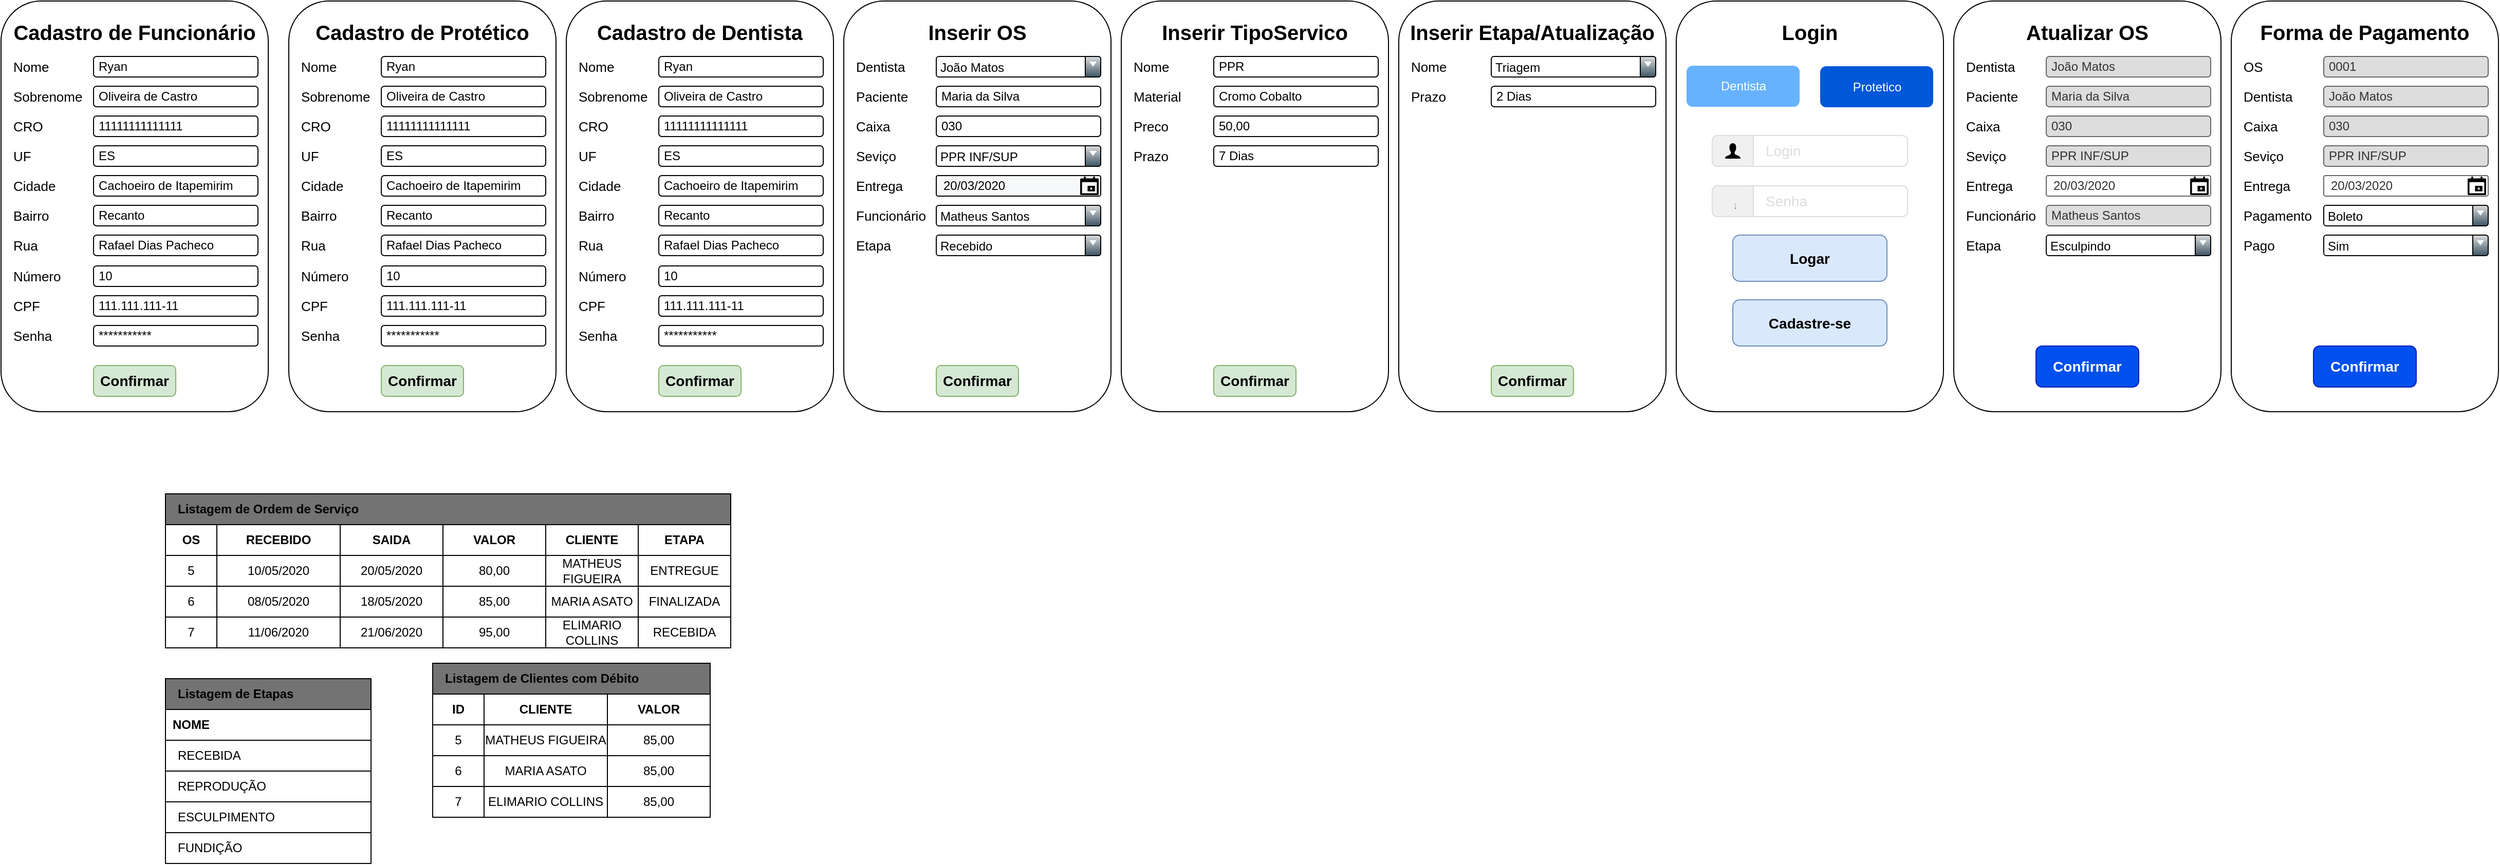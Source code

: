 <mxfile version="13.6.4" type="device"><diagram id="ExVxXOGer2nCWHUr8Tuj" name="Page-1"><mxGraphModel dx="760" dy="390" grid="1" gridSize="10" guides="1" tooltips="1" connect="1" arrows="1" fold="1" page="1" pageScale="1" pageWidth="827" pageHeight="1169" math="0" shadow="0"><root><mxCell id="0"/><mxCell id="1" parent="0"/><mxCell id="HsYGDG4jwNZzYtt8-gw1-119" value="" style="rounded=0;whiteSpace=wrap;html=1;fillColor=none;" vertex="1" parent="1"><mxGeometry x="460" y="845" width="270" height="30" as="geometry"/></mxCell><mxCell id="HsYGDG4jwNZzYtt8-gw1-118" value="" style="rounded=0;whiteSpace=wrap;html=1;fillColor=none;" vertex="1" parent="1"><mxGeometry x="460" y="815" width="270" height="30" as="geometry"/></mxCell><mxCell id="HsYGDG4jwNZzYtt8-gw1-117" value="" style="rounded=0;whiteSpace=wrap;html=1;fillColor=none;" vertex="1" parent="1"><mxGeometry x="460" y="785" width="270" height="30" as="geometry"/></mxCell><mxCell id="HsYGDG4jwNZzYtt8-gw1-114" value="" style="rounded=0;whiteSpace=wrap;html=1;fillColor=none;" vertex="1" parent="1"><mxGeometry x="460" y="755" width="270" height="30" as="geometry"/></mxCell><mxCell id="HsYGDG4jwNZzYtt8-gw1-3" value="" style="rounded=0;whiteSpace=wrap;html=1;fillColor=#737373;" vertex="1" parent="1"><mxGeometry x="200" y="560" width="550" height="30" as="geometry"/></mxCell><mxCell id="HsYGDG4jwNZzYtt8-gw1-20" value="&lt;b&gt;VALOR&lt;/b&gt;" style="text;html=1;strokeColor=none;fillColor=none;align=center;verticalAlign=middle;whiteSpace=wrap;rounded=0;" vertex="1" parent="1"><mxGeometry x="470" y="590" width="100" height="30" as="geometry"/></mxCell><mxCell id="HsYGDG4jwNZzYtt8-gw1-1" value="" style="rounded=0;whiteSpace=wrap;html=1;fillColor=none;" vertex="1" parent="1"><mxGeometry x="200" y="560" width="550" height="150" as="geometry"/></mxCell><mxCell id="HsYGDG4jwNZzYtt8-gw1-23" value="" style="rounded=0;whiteSpace=wrap;html=1;fillColor=none;" vertex="1" parent="1"><mxGeometry x="470" y="590" width="100" height="120" as="geometry"/></mxCell><mxCell id="HsYGDG4jwNZzYtt8-gw1-93" value="" style="rounded=0;whiteSpace=wrap;html=1;fillColor=none;" vertex="1" parent="1"><mxGeometry x="660" y="590" width="90" height="120" as="geometry"/></mxCell><mxCell id="HsYGDG4jwNZzYtt8-gw1-92" value="" style="rounded=0;whiteSpace=wrap;html=1;fillColor=none;" vertex="1" parent="1"><mxGeometry x="570" y="590" width="90" height="120" as="geometry"/></mxCell><mxCell id="HsYGDG4jwNZzYtt8-gw1-4" value="&lt;b&gt;Listagem de Ordem de Serviço&lt;/b&gt;" style="text;html=1;strokeColor=none;fillColor=none;align=left;verticalAlign=middle;whiteSpace=wrap;rounded=0;" vertex="1" parent="1"><mxGeometry x="210" y="560" width="550" height="30" as="geometry"/></mxCell><mxCell id="TDM0EB3PdoWm4atsz6HP-2" value="" style="rounded=1;whiteSpace=wrap;html=1;" parent="1" vertex="1"><mxGeometry x="320" y="80" width="260" height="400" as="geometry"/></mxCell><mxCell id="TDM0EB3PdoWm4atsz6HP-4" value="Ryan" style="text;html=1;strokeColor=#000000;fillColor=none;align=left;verticalAlign=middle;rounded=1;perimeterSpacing=0;horizontal=1;labelBackgroundColor=none;labelBorderColor=none;whiteSpace=wrap;spacingLeft=0;spacingRight=-5;spacing=5;flipV=0;" parent="1" vertex="1"><mxGeometry x="410" y="134" width="160" height="20" as="geometry"/></mxCell><mxCell id="TDM0EB3PdoWm4atsz6HP-8" value="Nome" style="text;html=1;strokeColor=none;fillColor=none;align=left;verticalAlign=middle;whiteSpace=wrap;rounded=0;flipH=0;flipV=0;fontSize=13;" parent="1" vertex="1"><mxGeometry x="330" y="134" width="75" height="20" as="geometry"/></mxCell><mxCell id="TDM0EB3PdoWm4atsz6HP-9" value="Sobrenome" style="text;html=1;strokeColor=none;fillColor=none;align=left;verticalAlign=middle;whiteSpace=wrap;rounded=0;flipH=0;flipV=0;fontSize=13;" parent="1" vertex="1"><mxGeometry x="330" y="163" width="75" height="20" as="geometry"/></mxCell><mxCell id="TDM0EB3PdoWm4atsz6HP-11" value="UF" style="text;html=1;strokeColor=none;fillColor=none;align=left;verticalAlign=middle;whiteSpace=wrap;rounded=0;flipH=0;flipV=0;fontSize=13;" parent="1" vertex="1"><mxGeometry x="330" y="221" width="75" height="20" as="geometry"/></mxCell><mxCell id="TDM0EB3PdoWm4atsz6HP-12" value="Cidade" style="text;html=1;strokeColor=none;fillColor=none;align=left;verticalAlign=middle;whiteSpace=wrap;rounded=0;flipH=0;flipV=0;fontSize=13;" parent="1" vertex="1"><mxGeometry x="330" y="250" width="75" height="20" as="geometry"/></mxCell><mxCell id="TDM0EB3PdoWm4atsz6HP-14" value="Oliveira de Castro" style="text;html=1;strokeColor=#000000;fillColor=none;align=left;verticalAlign=middle;rounded=1;glass=0;comic=0;horizontal=1;labelBackgroundColor=none;labelBorderColor=none;whiteSpace=wrap;spacingLeft=0;spacingRight=-5;spacing=5;flipV=0;" parent="1" vertex="1"><mxGeometry x="410" y="163" width="160" height="20" as="geometry"/></mxCell><mxCell id="TDM0EB3PdoWm4atsz6HP-16" value="ES" style="text;html=1;strokeColor=#000000;fillColor=none;align=left;verticalAlign=middle;rounded=1;glass=0;comic=0;horizontal=1;labelBackgroundColor=none;labelBorderColor=none;whiteSpace=wrap;spacingLeft=0;spacingRight=-5;spacing=5;flipV=0;" parent="1" vertex="1"><mxGeometry x="410" y="221" width="160" height="20" as="geometry"/></mxCell><mxCell id="TDM0EB3PdoWm4atsz6HP-17" value="Cachoeiro de Itapemirim" style="text;html=1;strokeColor=#000000;fillColor=none;align=left;verticalAlign=middle;rounded=1;glass=0;comic=0;horizontal=1;labelBackgroundColor=none;labelBorderColor=none;whiteSpace=wrap;spacingLeft=0;spacingRight=-5;spacing=5;flipV=0;" parent="1" vertex="1"><mxGeometry x="410" y="250" width="160" height="20" as="geometry"/></mxCell><mxCell id="TDM0EB3PdoWm4atsz6HP-18" value="Bairro" style="text;html=1;strokeColor=none;fillColor=none;align=left;verticalAlign=middle;whiteSpace=wrap;rounded=0;flipH=0;flipV=0;fontSize=13;" parent="1" vertex="1"><mxGeometry x="330" y="279" width="75" height="20" as="geometry"/></mxCell><mxCell id="TDM0EB3PdoWm4atsz6HP-19" value="Rua" style="text;html=1;strokeColor=none;fillColor=none;align=left;verticalAlign=middle;whiteSpace=wrap;rounded=0;flipH=0;flipV=0;fontSize=13;" parent="1" vertex="1"><mxGeometry x="330" y="308" width="75" height="20" as="geometry"/></mxCell><mxCell id="TDM0EB3PdoWm4atsz6HP-20" value="Número" style="text;html=1;strokeColor=none;fillColor=none;align=left;verticalAlign=middle;whiteSpace=wrap;rounded=0;flipH=0;flipV=0;fontSize=13;" parent="1" vertex="1"><mxGeometry x="330" y="338" width="75" height="20" as="geometry"/></mxCell><mxCell id="TDM0EB3PdoWm4atsz6HP-21" value="Senha" style="text;html=1;strokeColor=none;fillColor=none;align=left;verticalAlign=middle;whiteSpace=wrap;rounded=0;flipH=0;flipV=0;fontSize=13;" parent="1" vertex="1"><mxGeometry x="330" y="396" width="75" height="20" as="geometry"/></mxCell><mxCell id="TDM0EB3PdoWm4atsz6HP-22" value="CPF" style="text;html=1;strokeColor=none;fillColor=none;align=left;verticalAlign=middle;whiteSpace=wrap;rounded=0;flipH=0;flipV=0;fontSize=13;" parent="1" vertex="1"><mxGeometry x="330" y="367" width="75" height="20" as="geometry"/></mxCell><mxCell id="TDM0EB3PdoWm4atsz6HP-23" value="111.111.111-11" style="text;html=1;strokeColor=#000000;fillColor=none;align=left;verticalAlign=middle;rounded=1;glass=0;comic=0;horizontal=1;labelBackgroundColor=none;labelBorderColor=none;whiteSpace=wrap;spacingLeft=0;spacingRight=-5;spacing=5;flipV=0;" parent="1" vertex="1"><mxGeometry x="410" y="367" width="160" height="20" as="geometry"/></mxCell><mxCell id="TDM0EB3PdoWm4atsz6HP-24" value="Recanto" style="text;html=1;strokeColor=#000000;fillColor=none;align=left;verticalAlign=middle;rounded=1;glass=0;comic=0;horizontal=1;labelBackgroundColor=none;labelBorderColor=none;whiteSpace=wrap;spacingLeft=0;spacingRight=-5;spacing=5;flipV=0;" parent="1" vertex="1"><mxGeometry x="410" y="279" width="160" height="20" as="geometry"/></mxCell><mxCell id="TDM0EB3PdoWm4atsz6HP-25" value="Rafael Dias Pacheco" style="text;html=1;strokeColor=#000000;fillColor=none;align=left;verticalAlign=middle;rounded=1;glass=0;comic=0;horizontal=1;labelBackgroundColor=none;labelBorderColor=none;whiteSpace=wrap;spacingLeft=0;spacingRight=-5;spacing=5;flipV=0;" parent="1" vertex="1"><mxGeometry x="410" y="308" width="160" height="20" as="geometry"/></mxCell><mxCell id="TDM0EB3PdoWm4atsz6HP-26" value="10" style="text;html=1;strokeColor=#000000;fillColor=none;align=left;verticalAlign=middle;rounded=1;glass=0;comic=0;horizontal=1;labelBackgroundColor=none;labelBorderColor=none;whiteSpace=wrap;spacingLeft=0;spacingRight=-5;spacing=5;flipV=0;" parent="1" vertex="1"><mxGeometry x="410" y="338" width="160" height="20" as="geometry"/></mxCell><mxCell id="TDM0EB3PdoWm4atsz6HP-27" value="***********" style="text;html=1;strokeColor=#000000;fillColor=none;align=left;verticalAlign=middle;rounded=1;glass=0;comic=0;horizontal=1;labelBackgroundColor=none;labelBorderColor=none;whiteSpace=wrap;spacingLeft=0;spacingRight=-5;spacing=5;flipV=0;" parent="1" vertex="1"><mxGeometry x="410" y="396" width="160" height="20" as="geometry"/></mxCell><mxCell id="TDM0EB3PdoWm4atsz6HP-29" value="&lt;b&gt;&lt;font style=&quot;font-size: 20px&quot;&gt;Cadastro de Protético&lt;/font&gt;&lt;/b&gt;" style="text;html=1;strokeColor=none;fillColor=none;align=center;verticalAlign=middle;whiteSpace=wrap;rounded=0;glass=0;comic=0;labelBackgroundColor=none;fontSize=13;" parent="1" vertex="1"><mxGeometry x="330" y="100" width="240" height="20" as="geometry"/></mxCell><mxCell id="TDM0EB3PdoWm4atsz6HP-30" value="Confirmar" style="rounded=1;whiteSpace=wrap;html=1;glass=0;comic=0;labelBackgroundColor=none;strokeColor=#82b366;fontSize=14;align=center;fontStyle=1;fillColor=#d5e8d4;" parent="1" vertex="1"><mxGeometry x="410" y="435" width="80" height="30" as="geometry"/></mxCell><mxCell id="TDM0EB3PdoWm4atsz6HP-57" value="CRO" style="text;html=1;strokeColor=none;fillColor=none;align=left;verticalAlign=middle;whiteSpace=wrap;rounded=0;flipH=0;flipV=0;fontSize=13;" parent="1" vertex="1"><mxGeometry x="330" y="192" width="75" height="20" as="geometry"/></mxCell><mxCell id="TDM0EB3PdoWm4atsz6HP-58" value="11111111111111" style="text;html=1;strokeColor=#000000;fillColor=none;align=left;verticalAlign=middle;rounded=1;glass=0;comic=0;horizontal=1;labelBackgroundColor=none;labelBorderColor=none;whiteSpace=wrap;spacingLeft=0;spacingRight=-5;spacing=5;flipV=0;" parent="1" vertex="1"><mxGeometry x="410" y="192" width="160" height="20" as="geometry"/></mxCell><mxCell id="TDM0EB3PdoWm4atsz6HP-59" value="" style="rounded=1;whiteSpace=wrap;html=1;" parent="1" vertex="1"><mxGeometry x="590" y="80" width="260" height="400" as="geometry"/></mxCell><mxCell id="TDM0EB3PdoWm4atsz6HP-60" value="Ryan" style="text;html=1;strokeColor=#000000;fillColor=none;align=left;verticalAlign=middle;rounded=1;perimeterSpacing=0;horizontal=1;labelBackgroundColor=none;labelBorderColor=none;whiteSpace=wrap;spacingLeft=0;spacingRight=-5;spacing=5;flipV=0;" parent="1" vertex="1"><mxGeometry x="680" y="134" width="160" height="20" as="geometry"/></mxCell><mxCell id="TDM0EB3PdoWm4atsz6HP-61" value="Nome" style="text;html=1;strokeColor=none;fillColor=none;align=left;verticalAlign=middle;whiteSpace=wrap;rounded=0;flipH=0;flipV=0;fontSize=13;" parent="1" vertex="1"><mxGeometry x="600" y="134" width="75" height="20" as="geometry"/></mxCell><mxCell id="TDM0EB3PdoWm4atsz6HP-62" value="Sobrenome" style="text;html=1;strokeColor=none;fillColor=none;align=left;verticalAlign=middle;whiteSpace=wrap;rounded=0;flipH=0;flipV=0;fontSize=13;" parent="1" vertex="1"><mxGeometry x="600" y="163" width="75" height="20" as="geometry"/></mxCell><mxCell id="TDM0EB3PdoWm4atsz6HP-63" value="UF" style="text;html=1;strokeColor=none;fillColor=none;align=left;verticalAlign=middle;whiteSpace=wrap;rounded=0;flipH=0;flipV=0;fontSize=13;" parent="1" vertex="1"><mxGeometry x="600" y="221" width="75" height="20" as="geometry"/></mxCell><mxCell id="TDM0EB3PdoWm4atsz6HP-64" value="Cidade" style="text;html=1;strokeColor=none;fillColor=none;align=left;verticalAlign=middle;whiteSpace=wrap;rounded=0;flipH=0;flipV=0;fontSize=13;" parent="1" vertex="1"><mxGeometry x="600" y="250" width="75" height="20" as="geometry"/></mxCell><mxCell id="TDM0EB3PdoWm4atsz6HP-65" value="Oliveira de Castro" style="text;html=1;strokeColor=#000000;fillColor=none;align=left;verticalAlign=middle;rounded=1;glass=0;comic=0;horizontal=1;labelBackgroundColor=none;labelBorderColor=none;whiteSpace=wrap;spacingLeft=0;spacingRight=-5;spacing=5;flipV=0;" parent="1" vertex="1"><mxGeometry x="680" y="163" width="160" height="20" as="geometry"/></mxCell><mxCell id="TDM0EB3PdoWm4atsz6HP-66" value="ES" style="text;html=1;strokeColor=#000000;fillColor=none;align=left;verticalAlign=middle;rounded=1;glass=0;comic=0;horizontal=1;labelBackgroundColor=none;labelBorderColor=none;whiteSpace=wrap;spacingLeft=0;spacingRight=-5;spacing=5;flipV=0;" parent="1" vertex="1"><mxGeometry x="680" y="221" width="160" height="20" as="geometry"/></mxCell><mxCell id="TDM0EB3PdoWm4atsz6HP-67" value="Cachoeiro de Itapemirim" style="text;html=1;strokeColor=#000000;fillColor=none;align=left;verticalAlign=middle;rounded=1;glass=0;comic=0;horizontal=1;labelBackgroundColor=none;labelBorderColor=none;whiteSpace=wrap;spacingLeft=0;spacingRight=-5;spacing=5;flipV=0;" parent="1" vertex="1"><mxGeometry x="680" y="250" width="160" height="20" as="geometry"/></mxCell><mxCell id="TDM0EB3PdoWm4atsz6HP-68" value="Bairro" style="text;html=1;strokeColor=none;fillColor=none;align=left;verticalAlign=middle;whiteSpace=wrap;rounded=0;flipH=0;flipV=0;fontSize=13;" parent="1" vertex="1"><mxGeometry x="600" y="279" width="75" height="20" as="geometry"/></mxCell><mxCell id="TDM0EB3PdoWm4atsz6HP-69" value="Rua" style="text;html=1;strokeColor=none;fillColor=none;align=left;verticalAlign=middle;whiteSpace=wrap;rounded=0;flipH=0;flipV=0;fontSize=13;" parent="1" vertex="1"><mxGeometry x="600" y="308" width="75" height="20" as="geometry"/></mxCell><mxCell id="TDM0EB3PdoWm4atsz6HP-70" value="Número" style="text;html=1;strokeColor=none;fillColor=none;align=left;verticalAlign=middle;whiteSpace=wrap;rounded=0;flipH=0;flipV=0;fontSize=13;" parent="1" vertex="1"><mxGeometry x="600" y="338" width="75" height="20" as="geometry"/></mxCell><mxCell id="TDM0EB3PdoWm4atsz6HP-71" value="Senha" style="text;html=1;strokeColor=none;fillColor=none;align=left;verticalAlign=middle;whiteSpace=wrap;rounded=0;flipH=0;flipV=0;fontSize=13;" parent="1" vertex="1"><mxGeometry x="600" y="396" width="75" height="20" as="geometry"/></mxCell><mxCell id="TDM0EB3PdoWm4atsz6HP-72" value="CPF" style="text;html=1;strokeColor=none;fillColor=none;align=left;verticalAlign=middle;whiteSpace=wrap;rounded=0;flipH=0;flipV=0;fontSize=13;" parent="1" vertex="1"><mxGeometry x="600" y="367" width="75" height="20" as="geometry"/></mxCell><mxCell id="TDM0EB3PdoWm4atsz6HP-73" value="111.111.111-11" style="text;html=1;strokeColor=#000000;fillColor=none;align=left;verticalAlign=middle;rounded=1;glass=0;comic=0;horizontal=1;labelBackgroundColor=none;labelBorderColor=none;whiteSpace=wrap;spacingLeft=0;spacingRight=-5;spacing=5;flipV=0;" parent="1" vertex="1"><mxGeometry x="680" y="367" width="160" height="20" as="geometry"/></mxCell><mxCell id="TDM0EB3PdoWm4atsz6HP-74" value="Recanto" style="text;html=1;strokeColor=#000000;fillColor=none;align=left;verticalAlign=middle;rounded=1;glass=0;comic=0;horizontal=1;labelBackgroundColor=none;labelBorderColor=none;whiteSpace=wrap;spacingLeft=0;spacingRight=-5;spacing=5;flipV=0;" parent="1" vertex="1"><mxGeometry x="680" y="279" width="160" height="20" as="geometry"/></mxCell><mxCell id="TDM0EB3PdoWm4atsz6HP-75" value="Rafael Dias Pacheco" style="text;html=1;strokeColor=#000000;fillColor=none;align=left;verticalAlign=middle;rounded=1;glass=0;comic=0;horizontal=1;labelBackgroundColor=none;labelBorderColor=none;whiteSpace=wrap;spacingLeft=0;spacingRight=-5;spacing=5;flipV=0;" parent="1" vertex="1"><mxGeometry x="680" y="308" width="160" height="20" as="geometry"/></mxCell><mxCell id="TDM0EB3PdoWm4atsz6HP-76" value="10" style="text;html=1;strokeColor=#000000;fillColor=none;align=left;verticalAlign=middle;rounded=1;glass=0;comic=0;horizontal=1;labelBackgroundColor=none;labelBorderColor=none;whiteSpace=wrap;spacingLeft=0;spacingRight=-5;spacing=5;flipV=0;" parent="1" vertex="1"><mxGeometry x="680" y="338" width="160" height="20" as="geometry"/></mxCell><mxCell id="TDM0EB3PdoWm4atsz6HP-77" value="***********" style="text;html=1;strokeColor=#000000;fillColor=none;align=left;verticalAlign=middle;rounded=1;glass=0;comic=0;horizontal=1;labelBackgroundColor=none;labelBorderColor=none;whiteSpace=wrap;spacingLeft=0;spacingRight=-5;spacing=5;flipV=0;" parent="1" vertex="1"><mxGeometry x="680" y="396" width="160" height="20" as="geometry"/></mxCell><mxCell id="TDM0EB3PdoWm4atsz6HP-78" value="&lt;b&gt;&lt;font style=&quot;font-size: 20px&quot;&gt;Cadastro de Dentista&lt;/font&gt;&lt;/b&gt;" style="text;html=1;strokeColor=none;fillColor=none;align=center;verticalAlign=middle;whiteSpace=wrap;rounded=0;glass=0;comic=0;labelBackgroundColor=none;fontSize=13;" parent="1" vertex="1"><mxGeometry x="600" y="100" width="240" height="20" as="geometry"/></mxCell><mxCell id="TDM0EB3PdoWm4atsz6HP-79" value="Confirmar" style="rounded=1;whiteSpace=wrap;html=1;glass=0;comic=0;labelBackgroundColor=none;strokeColor=#82b366;fontSize=14;align=center;fontStyle=1;fillColor=#d5e8d4;" parent="1" vertex="1"><mxGeometry x="680" y="435" width="80" height="30" as="geometry"/></mxCell><mxCell id="TDM0EB3PdoWm4atsz6HP-80" value="CRO" style="text;html=1;strokeColor=none;fillColor=none;align=left;verticalAlign=middle;whiteSpace=wrap;rounded=0;flipH=0;flipV=0;fontSize=13;" parent="1" vertex="1"><mxGeometry x="600" y="192" width="75" height="20" as="geometry"/></mxCell><mxCell id="TDM0EB3PdoWm4atsz6HP-81" value="11111111111111" style="text;html=1;strokeColor=#000000;fillColor=none;align=left;verticalAlign=middle;rounded=1;glass=0;comic=0;horizontal=1;labelBackgroundColor=none;labelBorderColor=none;whiteSpace=wrap;spacingLeft=0;spacingRight=-5;spacing=5;flipV=0;" parent="1" vertex="1"><mxGeometry x="680" y="192" width="160" height="20" as="geometry"/></mxCell><mxCell id="uhH3fieWXUoMNx6eqMFa-1" value="" style="rounded=1;whiteSpace=wrap;html=1;" parent="1" vertex="1"><mxGeometry x="40" y="80" width="260" height="400" as="geometry"/></mxCell><mxCell id="uhH3fieWXUoMNx6eqMFa-2" value="Ryan" style="text;html=1;strokeColor=#000000;fillColor=none;align=left;verticalAlign=middle;rounded=1;perimeterSpacing=0;horizontal=1;labelBackgroundColor=none;labelBorderColor=none;whiteSpace=wrap;spacingLeft=0;spacingRight=-5;spacing=5;flipV=0;" parent="1" vertex="1"><mxGeometry x="130" y="134" width="160" height="20" as="geometry"/></mxCell><mxCell id="uhH3fieWXUoMNx6eqMFa-3" value="Nome" style="text;html=1;strokeColor=none;fillColor=none;align=left;verticalAlign=middle;whiteSpace=wrap;rounded=0;flipH=0;flipV=0;fontSize=13;" parent="1" vertex="1"><mxGeometry x="50" y="134" width="75" height="20" as="geometry"/></mxCell><mxCell id="uhH3fieWXUoMNx6eqMFa-4" value="Sobrenome" style="text;html=1;strokeColor=none;fillColor=none;align=left;verticalAlign=middle;whiteSpace=wrap;rounded=0;flipH=0;flipV=0;fontSize=13;" parent="1" vertex="1"><mxGeometry x="50" y="163" width="75" height="20" as="geometry"/></mxCell><mxCell id="uhH3fieWXUoMNx6eqMFa-5" value="UF" style="text;html=1;strokeColor=none;fillColor=none;align=left;verticalAlign=middle;whiteSpace=wrap;rounded=0;flipH=0;flipV=0;fontSize=13;" parent="1" vertex="1"><mxGeometry x="50" y="221" width="75" height="20" as="geometry"/></mxCell><mxCell id="uhH3fieWXUoMNx6eqMFa-6" value="Cidade" style="text;html=1;strokeColor=none;fillColor=none;align=left;verticalAlign=middle;whiteSpace=wrap;rounded=0;flipH=0;flipV=0;fontSize=13;" parent="1" vertex="1"><mxGeometry x="50" y="250" width="75" height="20" as="geometry"/></mxCell><mxCell id="uhH3fieWXUoMNx6eqMFa-7" value="Oliveira de Castro" style="text;html=1;strokeColor=#000000;fillColor=none;align=left;verticalAlign=middle;rounded=1;glass=0;comic=0;horizontal=1;labelBackgroundColor=none;labelBorderColor=none;whiteSpace=wrap;spacingLeft=0;spacingRight=-5;spacing=5;flipV=0;" parent="1" vertex="1"><mxGeometry x="130" y="163" width="160" height="20" as="geometry"/></mxCell><mxCell id="uhH3fieWXUoMNx6eqMFa-8" value="ES" style="text;html=1;strokeColor=#000000;fillColor=none;align=left;verticalAlign=middle;rounded=1;glass=0;comic=0;horizontal=1;labelBackgroundColor=none;labelBorderColor=none;whiteSpace=wrap;spacingLeft=0;spacingRight=-5;spacing=5;flipV=0;" parent="1" vertex="1"><mxGeometry x="130" y="221" width="160" height="20" as="geometry"/></mxCell><mxCell id="uhH3fieWXUoMNx6eqMFa-9" value="Cachoeiro de Itapemirim" style="text;html=1;strokeColor=#000000;fillColor=none;align=left;verticalAlign=middle;rounded=1;glass=0;comic=0;horizontal=1;labelBackgroundColor=none;labelBorderColor=none;whiteSpace=wrap;spacingLeft=0;spacingRight=-5;spacing=5;flipV=0;" parent="1" vertex="1"><mxGeometry x="130" y="250" width="160" height="20" as="geometry"/></mxCell><mxCell id="uhH3fieWXUoMNx6eqMFa-10" value="Bairro" style="text;html=1;strokeColor=none;fillColor=none;align=left;verticalAlign=middle;whiteSpace=wrap;rounded=0;flipH=0;flipV=0;fontSize=13;" parent="1" vertex="1"><mxGeometry x="50" y="279" width="75" height="20" as="geometry"/></mxCell><mxCell id="uhH3fieWXUoMNx6eqMFa-11" value="Rua" style="text;html=1;strokeColor=none;fillColor=none;align=left;verticalAlign=middle;whiteSpace=wrap;rounded=0;flipH=0;flipV=0;fontSize=13;" parent="1" vertex="1"><mxGeometry x="50" y="308" width="75" height="20" as="geometry"/></mxCell><mxCell id="uhH3fieWXUoMNx6eqMFa-12" value="Número" style="text;html=1;strokeColor=none;fillColor=none;align=left;verticalAlign=middle;whiteSpace=wrap;rounded=0;flipH=0;flipV=0;fontSize=13;" parent="1" vertex="1"><mxGeometry x="50" y="338" width="75" height="20" as="geometry"/></mxCell><mxCell id="uhH3fieWXUoMNx6eqMFa-13" value="Senha" style="text;html=1;strokeColor=none;fillColor=none;align=left;verticalAlign=middle;whiteSpace=wrap;rounded=0;flipH=0;flipV=0;fontSize=13;" parent="1" vertex="1"><mxGeometry x="50" y="396" width="75" height="20" as="geometry"/></mxCell><mxCell id="uhH3fieWXUoMNx6eqMFa-14" value="CPF" style="text;html=1;strokeColor=none;fillColor=none;align=left;verticalAlign=middle;whiteSpace=wrap;rounded=0;flipH=0;flipV=0;fontSize=13;" parent="1" vertex="1"><mxGeometry x="50" y="367" width="75" height="20" as="geometry"/></mxCell><mxCell id="uhH3fieWXUoMNx6eqMFa-15" value="111.111.111-11" style="text;html=1;strokeColor=#000000;fillColor=none;align=left;verticalAlign=middle;rounded=1;glass=0;comic=0;horizontal=1;labelBackgroundColor=none;labelBorderColor=none;whiteSpace=wrap;spacingLeft=0;spacingRight=-5;spacing=5;flipV=0;" parent="1" vertex="1"><mxGeometry x="130" y="367" width="160" height="20" as="geometry"/></mxCell><mxCell id="uhH3fieWXUoMNx6eqMFa-16" value="Recanto" style="text;html=1;strokeColor=#000000;fillColor=none;align=left;verticalAlign=middle;rounded=1;glass=0;comic=0;horizontal=1;labelBackgroundColor=none;labelBorderColor=none;whiteSpace=wrap;spacingLeft=0;spacingRight=-5;spacing=5;flipV=0;" parent="1" vertex="1"><mxGeometry x="130" y="279" width="160" height="20" as="geometry"/></mxCell><mxCell id="uhH3fieWXUoMNx6eqMFa-17" value="Rafael Dias Pacheco" style="text;html=1;strokeColor=#000000;fillColor=none;align=left;verticalAlign=middle;rounded=1;glass=0;comic=0;horizontal=1;labelBackgroundColor=none;labelBorderColor=none;whiteSpace=wrap;spacingLeft=0;spacingRight=-5;spacing=5;flipV=0;" parent="1" vertex="1"><mxGeometry x="130" y="308" width="160" height="20" as="geometry"/></mxCell><mxCell id="uhH3fieWXUoMNx6eqMFa-18" value="10" style="text;html=1;strokeColor=#000000;fillColor=none;align=left;verticalAlign=middle;rounded=1;glass=0;comic=0;horizontal=1;labelBackgroundColor=none;labelBorderColor=none;whiteSpace=wrap;spacingLeft=0;spacingRight=-5;spacing=5;flipV=0;" parent="1" vertex="1"><mxGeometry x="130" y="338" width="160" height="20" as="geometry"/></mxCell><mxCell id="uhH3fieWXUoMNx6eqMFa-19" value="***********" style="text;html=1;strokeColor=#000000;fillColor=none;align=left;verticalAlign=middle;rounded=1;glass=0;comic=0;horizontal=1;labelBackgroundColor=none;labelBorderColor=none;whiteSpace=wrap;spacingLeft=0;spacingRight=-5;spacing=5;flipV=0;" parent="1" vertex="1"><mxGeometry x="130" y="396" width="160" height="20" as="geometry"/></mxCell><mxCell id="uhH3fieWXUoMNx6eqMFa-20" value="&lt;b&gt;&lt;font style=&quot;font-size: 20px&quot;&gt;Cadastro de Funcionário&lt;/font&gt;&lt;/b&gt;" style="text;html=1;strokeColor=none;fillColor=none;align=center;verticalAlign=middle;whiteSpace=wrap;rounded=0;glass=0;comic=0;labelBackgroundColor=none;fontSize=13;" parent="1" vertex="1"><mxGeometry x="50" y="100" width="240" height="20" as="geometry"/></mxCell><mxCell id="uhH3fieWXUoMNx6eqMFa-21" value="Confirmar" style="rounded=1;whiteSpace=wrap;html=1;glass=0;comic=0;labelBackgroundColor=none;strokeColor=#82b366;fontSize=14;align=center;fontStyle=1;fillColor=#d5e8d4;" parent="1" vertex="1"><mxGeometry x="130" y="435" width="80" height="30" as="geometry"/></mxCell><mxCell id="uhH3fieWXUoMNx6eqMFa-22" value="CRO" style="text;html=1;strokeColor=none;fillColor=none;align=left;verticalAlign=middle;whiteSpace=wrap;rounded=0;flipH=0;flipV=0;fontSize=13;" parent="1" vertex="1"><mxGeometry x="50" y="192" width="75" height="20" as="geometry"/></mxCell><mxCell id="uhH3fieWXUoMNx6eqMFa-23" value="11111111111111" style="text;html=1;strokeColor=#000000;fillColor=none;align=left;verticalAlign=middle;rounded=1;glass=0;comic=0;horizontal=1;labelBackgroundColor=none;labelBorderColor=none;whiteSpace=wrap;spacingLeft=0;spacingRight=-5;spacing=5;flipV=0;" parent="1" vertex="1"><mxGeometry x="130" y="192" width="160" height="20" as="geometry"/></mxCell><mxCell id="uhH3fieWXUoMNx6eqMFa-24" value="" style="rounded=1;whiteSpace=wrap;html=1;" parent="1" vertex="1"><mxGeometry x="860" y="80" width="260" height="400" as="geometry"/></mxCell><mxCell id="uhH3fieWXUoMNx6eqMFa-26" value="Dentista" style="text;html=1;strokeColor=none;fillColor=none;align=left;verticalAlign=middle;whiteSpace=wrap;rounded=0;flipH=0;flipV=0;fontSize=13;" parent="1" vertex="1"><mxGeometry x="870" y="134" width="75" height="20" as="geometry"/></mxCell><mxCell id="uhH3fieWXUoMNx6eqMFa-28" value="Paciente" style="text;html=1;strokeColor=none;fillColor=none;align=left;verticalAlign=middle;whiteSpace=wrap;rounded=0;flipH=0;flipV=0;fontSize=13;" parent="1" vertex="1"><mxGeometry x="870" y="163" width="75" height="20" as="geometry"/></mxCell><mxCell id="uhH3fieWXUoMNx6eqMFa-29" value="Caixa" style="text;html=1;strokeColor=none;fillColor=none;align=left;verticalAlign=middle;whiteSpace=wrap;rounded=0;flipH=0;flipV=0;fontSize=13;" parent="1" vertex="1"><mxGeometry x="870" y="192" width="75" height="20" as="geometry"/></mxCell><mxCell id="uhH3fieWXUoMNx6eqMFa-31" value="Maria da Silva" style="text;html=1;strokeColor=#000000;fillColor=none;align=left;verticalAlign=middle;rounded=1;glass=0;comic=0;horizontal=1;labelBackgroundColor=none;labelBorderColor=none;whiteSpace=wrap;spacingLeft=0;spacingRight=-5;spacing=5;flipV=0;fontColor=#000000;" parent="1" vertex="1"><mxGeometry x="950" y="163" width="160" height="20" as="geometry"/></mxCell><mxCell id="uhH3fieWXUoMNx6eqMFa-32" value="030" style="text;html=1;strokeColor=#000000;fillColor=none;align=left;verticalAlign=middle;rounded=1;glass=0;comic=0;horizontal=1;labelBackgroundColor=none;labelBorderColor=none;whiteSpace=wrap;spacingLeft=0;spacingRight=-5;spacing=5;flipV=0;fontColor=#000000;" parent="1" vertex="1"><mxGeometry x="950" y="192" width="160" height="20" as="geometry"/></mxCell><mxCell id="uhH3fieWXUoMNx6eqMFa-33" value="Seviço" style="text;html=1;strokeColor=none;fillColor=none;align=left;verticalAlign=middle;whiteSpace=wrap;rounded=0;flipH=0;flipV=0;fontSize=13;" parent="1" vertex="1"><mxGeometry x="870" y="221" width="75" height="20" as="geometry"/></mxCell><mxCell id="uhH3fieWXUoMNx6eqMFa-34" value="Entrega" style="text;html=1;strokeColor=none;fillColor=none;align=left;verticalAlign=middle;whiteSpace=wrap;rounded=0;flipH=0;flipV=0;fontSize=13;" parent="1" vertex="1"><mxGeometry x="870" y="250" width="75" height="20" as="geometry"/></mxCell><mxCell id="uhH3fieWXUoMNx6eqMFa-35" value="Funcionário" style="text;html=1;strokeColor=none;fillColor=none;align=left;verticalAlign=middle;whiteSpace=wrap;rounded=0;flipH=0;flipV=0;fontSize=13;" parent="1" vertex="1"><mxGeometry x="870" y="279" width="75" height="20" as="geometry"/></mxCell><mxCell id="uhH3fieWXUoMNx6eqMFa-43" value="&lt;span style=&quot;font-size: 20px&quot;&gt;&lt;b&gt;Inserir OS&lt;/b&gt;&lt;/span&gt;" style="text;html=1;strokeColor=none;fillColor=none;align=center;verticalAlign=middle;whiteSpace=wrap;rounded=0;glass=0;comic=0;labelBackgroundColor=none;fontSize=13;" parent="1" vertex="1"><mxGeometry x="870" y="100" width="240" height="20" as="geometry"/></mxCell><mxCell id="uhH3fieWXUoMNx6eqMFa-44" value="Confirmar" style="rounded=1;whiteSpace=wrap;html=1;glass=0;comic=0;labelBackgroundColor=none;strokeColor=#82b366;fontSize=14;align=center;fontStyle=1;fillColor=#d5e8d4;" parent="1" vertex="1"><mxGeometry x="950" y="435" width="80" height="30" as="geometry"/></mxCell><mxCell id="uhH3fieWXUoMNx6eqMFa-57" value="20/03/2020" style="rounded=1;arcSize=9;fillColor=#F7F8F9;align=left;spacingLeft=5;strokeColor=#000000;html=1;strokeWidth=1;fontColor=#000000;fontSize=12;" parent="1" vertex="1"><mxGeometry x="950" y="250" width="160" height="20" as="geometry"/></mxCell><mxCell id="uhH3fieWXUoMNx6eqMFa-58" value="" style="shape=mxgraph.gmdl.calendar;fillColor=#000000;strokeColor=none" parent="uhH3fieWXUoMNx6eqMFa-57" vertex="1"><mxGeometry x="1" y="0.5" width="18" height="18" relative="1" as="geometry"><mxPoint x="-20" y="-9" as="offset"/></mxGeometry></mxCell><mxCell id="uhH3fieWXUoMNx6eqMFa-60" value="&lt;h2 style=&quot;font-size: 12px&quot;&gt;&lt;span style=&quot;font-weight: normal&quot;&gt;João Matos&lt;/span&gt;&lt;/h2&gt;" style="strokeWidth=1;html=1;shadow=0;dashed=0;shape=mxgraph.ios.iComboBox;spacingTop=2;spacingLeft=2;align=left;strokeColor=#000000;fontColor=#000000;buttonText=;fontSize=12;fillColor=#dddddd;fillColor2=#3D5565;fontStyle=0" parent="1" vertex="1"><mxGeometry x="950" y="134" width="160" height="20" as="geometry"/></mxCell><mxCell id="uhH3fieWXUoMNx6eqMFa-61" value="&lt;h2 style=&quot;font-size: 12px&quot;&gt;&lt;span style=&quot;font-weight: normal&quot;&gt;PPR INF/SUP&lt;/span&gt;&lt;/h2&gt;" style="strokeWidth=1;html=1;shadow=0;dashed=0;shape=mxgraph.ios.iComboBox;spacingTop=2;spacingLeft=2;align=left;strokeColor=#000000;fontColor=#000000;buttonText=;fontSize=12;fillColor=#dddddd;fillColor2=#3D5565;fontStyle=0" parent="1" vertex="1"><mxGeometry x="950" y="221" width="160" height="20" as="geometry"/></mxCell><mxCell id="uhH3fieWXUoMNx6eqMFa-62" value="&lt;h2 style=&quot;font-size: 12px&quot;&gt;&lt;span style=&quot;font-weight: normal&quot;&gt;Matheus Santos&lt;/span&gt;&lt;/h2&gt;" style="strokeWidth=1;html=1;shadow=0;dashed=0;shape=mxgraph.ios.iComboBox;spacingTop=2;spacingLeft=2;align=left;strokeColor=#000000;fontColor=#000000;buttonText=;fontSize=12;fillColor=#dddddd;fillColor2=#3D5565;fontStyle=0" parent="1" vertex="1"><mxGeometry x="950" y="279" width="160" height="20" as="geometry"/></mxCell><mxCell id="uhH3fieWXUoMNx6eqMFa-63" value="Etapa" style="text;html=1;strokeColor=none;fillColor=none;align=left;verticalAlign=middle;whiteSpace=wrap;rounded=0;flipH=0;flipV=0;fontSize=13;" parent="1" vertex="1"><mxGeometry x="870" y="308" width="75" height="20" as="geometry"/></mxCell><mxCell id="uhH3fieWXUoMNx6eqMFa-64" value="&lt;h2 style=&quot;font-size: 12px&quot;&gt;&lt;span style=&quot;font-weight: normal&quot;&gt;Recebido&lt;/span&gt;&lt;/h2&gt;" style="strokeWidth=1;html=1;shadow=0;dashed=0;shape=mxgraph.ios.iComboBox;spacingTop=2;spacingLeft=2;align=left;strokeColor=#000000;fontColor=#000000;buttonText=;fontSize=12;fillColor=#dddddd;fillColor2=#3D5565;fontStyle=0" parent="1" vertex="1"><mxGeometry x="950" y="308" width="160" height="20" as="geometry"/></mxCell><mxCell id="uhH3fieWXUoMNx6eqMFa-65" value="" style="rounded=1;whiteSpace=wrap;html=1;" parent="1" vertex="1"><mxGeometry x="1130" y="80" width="260" height="400" as="geometry"/></mxCell><mxCell id="uhH3fieWXUoMNx6eqMFa-66" value="Nome" style="text;html=1;strokeColor=none;fillColor=none;align=left;verticalAlign=middle;whiteSpace=wrap;rounded=0;flipH=0;flipV=0;fontSize=13;" parent="1" vertex="1"><mxGeometry x="1140" y="134" width="75" height="20" as="geometry"/></mxCell><mxCell id="uhH3fieWXUoMNx6eqMFa-67" value="Material" style="text;html=1;strokeColor=none;fillColor=none;align=left;verticalAlign=middle;whiteSpace=wrap;rounded=0;flipH=0;flipV=0;fontSize=13;" parent="1" vertex="1"><mxGeometry x="1140" y="163" width="75" height="20" as="geometry"/></mxCell><mxCell id="uhH3fieWXUoMNx6eqMFa-68" value="Preco" style="text;html=1;strokeColor=none;fillColor=none;align=left;verticalAlign=middle;whiteSpace=wrap;rounded=0;flipH=0;flipV=0;fontSize=13;" parent="1" vertex="1"><mxGeometry x="1140" y="192" width="75" height="20" as="geometry"/></mxCell><mxCell id="uhH3fieWXUoMNx6eqMFa-69" value="Cromo Cobalto" style="text;html=1;strokeColor=#000000;fillColor=none;align=left;verticalAlign=middle;rounded=1;glass=0;comic=0;horizontal=1;labelBackgroundColor=none;labelBorderColor=none;whiteSpace=wrap;spacingLeft=0;spacingRight=-5;spacing=5;flipV=0;fontColor=#000000;" parent="1" vertex="1"><mxGeometry x="1220" y="163" width="160" height="20" as="geometry"/></mxCell><mxCell id="uhH3fieWXUoMNx6eqMFa-70" value="50,00" style="text;html=1;strokeColor=#000000;fillColor=none;align=left;verticalAlign=middle;rounded=1;glass=0;comic=0;horizontal=1;labelBackgroundColor=none;labelBorderColor=none;whiteSpace=wrap;spacingLeft=0;spacingRight=-5;spacing=5;flipV=0;fontColor=#000000;" parent="1" vertex="1"><mxGeometry x="1220" y="192" width="160" height="20" as="geometry"/></mxCell><mxCell id="uhH3fieWXUoMNx6eqMFa-71" value="Prazo" style="text;html=1;strokeColor=none;fillColor=none;align=left;verticalAlign=middle;whiteSpace=wrap;rounded=0;flipH=0;flipV=0;fontSize=13;" parent="1" vertex="1"><mxGeometry x="1140" y="221" width="75" height="20" as="geometry"/></mxCell><mxCell id="uhH3fieWXUoMNx6eqMFa-74" value="&lt;span style=&quot;font-size: 20px&quot;&gt;&lt;b&gt;Inserir TipoServico&lt;/b&gt;&lt;/span&gt;" style="text;html=1;strokeColor=none;fillColor=none;align=center;verticalAlign=middle;whiteSpace=wrap;rounded=0;glass=0;comic=0;labelBackgroundColor=none;fontSize=13;" parent="1" vertex="1"><mxGeometry x="1140" y="100" width="240" height="20" as="geometry"/></mxCell><mxCell id="uhH3fieWXUoMNx6eqMFa-75" value="Confirmar" style="rounded=1;whiteSpace=wrap;html=1;glass=0;comic=0;labelBackgroundColor=none;strokeColor=#82b366;fontSize=14;align=center;fontStyle=1;fillColor=#d5e8d4;" parent="1" vertex="1"><mxGeometry x="1220" y="435" width="80" height="30" as="geometry"/></mxCell><mxCell id="uhH3fieWXUoMNx6eqMFa-83" value="7 Dias" style="text;html=1;strokeColor=#000000;fillColor=none;align=left;verticalAlign=middle;rounded=1;glass=0;comic=0;horizontal=1;labelBackgroundColor=none;labelBorderColor=none;whiteSpace=wrap;spacingLeft=0;spacingRight=-5;spacing=5;flipV=0;fontColor=#000000;" parent="1" vertex="1"><mxGeometry x="1220" y="221" width="160" height="20" as="geometry"/></mxCell><mxCell id="uhH3fieWXUoMNx6eqMFa-86" value="" style="rounded=1;whiteSpace=wrap;html=1;" parent="1" vertex="1"><mxGeometry x="1400" y="80" width="260" height="400" as="geometry"/></mxCell><mxCell id="uhH3fieWXUoMNx6eqMFa-87" value="Nome" style="text;html=1;strokeColor=none;fillColor=none;align=left;verticalAlign=middle;whiteSpace=wrap;rounded=0;flipH=0;flipV=0;fontSize=13;" parent="1" vertex="1"><mxGeometry x="1410" y="134" width="75" height="20" as="geometry"/></mxCell><mxCell id="uhH3fieWXUoMNx6eqMFa-92" value="Prazo" style="text;html=1;strokeColor=none;fillColor=none;align=left;verticalAlign=middle;whiteSpace=wrap;rounded=0;flipH=0;flipV=0;fontSize=13;" parent="1" vertex="1"><mxGeometry x="1410" y="163" width="75" height="20" as="geometry"/></mxCell><mxCell id="uhH3fieWXUoMNx6eqMFa-93" value="&lt;span style=&quot;font-size: 20px&quot;&gt;&lt;b&gt;Inserir Etapa/Atualização&lt;/b&gt;&lt;/span&gt;" style="text;html=1;strokeColor=none;fillColor=none;align=center;verticalAlign=middle;whiteSpace=wrap;rounded=0;glass=0;comic=0;labelBackgroundColor=none;fontSize=13;" parent="1" vertex="1"><mxGeometry x="1410" y="100" width="240" height="20" as="geometry"/></mxCell><mxCell id="uhH3fieWXUoMNx6eqMFa-94" value="&lt;h2 style=&quot;font-size: 12px&quot;&gt;&lt;span style=&quot;font-weight: normal&quot;&gt;Triagem&lt;/span&gt;&lt;/h2&gt;" style="strokeWidth=1;html=1;shadow=0;dashed=0;shape=mxgraph.ios.iComboBox;spacingTop=2;spacingLeft=2;align=left;strokeColor=#000000;fontColor=#000000;buttonText=;fontSize=12;fillColor=#dddddd;fillColor2=#3D5565;fontStyle=0" parent="1" vertex="1"><mxGeometry x="1490" y="134" width="160" height="20" as="geometry"/></mxCell><mxCell id="uhH3fieWXUoMNx6eqMFa-95" value="2 Dias" style="text;html=1;strokeColor=#000000;fillColor=none;align=left;verticalAlign=middle;rounded=1;glass=0;comic=0;horizontal=1;labelBackgroundColor=none;labelBorderColor=none;whiteSpace=wrap;spacingLeft=0;spacingRight=-5;spacing=5;flipV=0;fontColor=#000000;" parent="1" vertex="1"><mxGeometry x="1490" y="163" width="160" height="20" as="geometry"/></mxCell><mxCell id="uhH3fieWXUoMNx6eqMFa-98" value="PPR" style="text;html=1;strokeColor=#000000;fillColor=none;align=left;verticalAlign=middle;rounded=1;glass=0;comic=0;horizontal=1;labelBackgroundColor=none;labelBorderColor=none;whiteSpace=wrap;spacingLeft=0;spacingRight=-5;spacing=5;flipV=0;fontColor=#000000;" parent="1" vertex="1"><mxGeometry x="1220" y="134" width="160" height="20" as="geometry"/></mxCell><mxCell id="uhH3fieWXUoMNx6eqMFa-99" value="Confirmar" style="rounded=1;whiteSpace=wrap;html=1;glass=0;comic=0;labelBackgroundColor=none;strokeColor=#82b366;fontSize=14;align=center;fontStyle=1;fillColor=#d5e8d4;" parent="1" vertex="1"><mxGeometry x="1490" y="435" width="80" height="30" as="geometry"/></mxCell><mxCell id="ZmH5YQcT6JA6INiJu93t-1" value="" style="rounded=1;whiteSpace=wrap;html=1;" parent="1" vertex="1"><mxGeometry x="1670" y="80" width="260" height="400" as="geometry"/></mxCell><mxCell id="ZmH5YQcT6JA6INiJu93t-4" value="&lt;span style=&quot;font-size: 20px&quot;&gt;&lt;b&gt;Login&lt;/b&gt;&lt;/span&gt;" style="text;html=1;strokeColor=none;fillColor=none;align=center;verticalAlign=middle;whiteSpace=wrap;rounded=0;glass=0;comic=0;labelBackgroundColor=none;fontSize=13;" parent="1" vertex="1"><mxGeometry x="1680" y="100" width="240" height="20" as="geometry"/></mxCell><mxCell id="ZmH5YQcT6JA6INiJu93t-7" value="Logar" style="rounded=1;whiteSpace=wrap;html=1;glass=0;comic=0;labelBackgroundColor=none;strokeColor=#6c8ebf;fontSize=14;align=center;fontStyle=1;fillColor=#dae8fc;" parent="1" vertex="1"><mxGeometry x="1725" y="308" width="150" height="45" as="geometry"/></mxCell><mxCell id="ZmH5YQcT6JA6INiJu93t-8" value="Dentista" style="rounded=1;fillColor=#66B2FF;align=center;strokeColor=none;html=1;fontColor=#ffffff;fontSize=12" parent="1" vertex="1"><mxGeometry x="1680" y="143" width="110" height="40" as="geometry"/></mxCell><mxCell id="ZmH5YQcT6JA6INiJu93t-10" value="Protetico" style="rounded=1;fillColor=#0057D8;align=center;strokeColor=none;html=1;fontColor=#ffffff;fontSize=12" parent="1" vertex="1"><mxGeometry x="1810" y="143.5" width="110" height="40" as="geometry"/></mxCell><mxCell id="ZmH5YQcT6JA6INiJu93t-17" value="Login" style="html=1;shadow=0;dashed=0;shape=mxgraph.bootstrap.rrect;rSize=5;strokeColor=#dddddd;fillColor=#ffffff;spacingLeft=50;fontSize=14;align=left;fontColor=#dddddd;whiteSpace=wrap;" parent="1" vertex="1"><mxGeometry x="1705" y="211" width="190" height="30" as="geometry"/></mxCell><mxCell id="ZmH5YQcT6JA6INiJu93t-18" value="" style="html=1;shadow=0;dashed=0;shape=mxgraph.bootstrap.leftButton;rSize=5;strokeColor=#dddddd;fillColor=#f0f0f0;whiteSpace=wrap;resizeHeight=1;" parent="ZmH5YQcT6JA6INiJu93t-17" vertex="1"><mxGeometry width="40" height="30" relative="1" as="geometry"/></mxCell><mxCell id="ZmH5YQcT6JA6INiJu93t-19" value="" style="html=1;shadow=0;dashed=0;shape=mxgraph.bootstrap.user;rSize=5;strokeColor=none;fillColor=#000000;" parent="ZmH5YQcT6JA6INiJu93t-18" vertex="1"><mxGeometry x="0.5" y="0.5" width="15" height="15" relative="1" as="geometry"><mxPoint x="-7.5" y="-7.5" as="offset"/></mxGeometry></mxCell><mxCell id="ZmH5YQcT6JA6INiJu93t-28" value="Senha" style="html=1;shadow=0;dashed=0;shape=mxgraph.bootstrap.rrect;rSize=5;strokeColor=#dddddd;fillColor=#ffffff;spacingLeft=50;fontSize=14;align=left;fontColor=#dddddd;whiteSpace=wrap;" parent="1" vertex="1"><mxGeometry x="1705" y="260" width="190" height="30" as="geometry"/></mxCell><mxCell id="ZmH5YQcT6JA6INiJu93t-29" value="" style="html=1;shadow=0;dashed=0;shape=mxgraph.bootstrap.leftButton;rSize=5;strokeColor=#dddddd;fillColor=#f0f0f0;whiteSpace=wrap;resizeHeight=1;" parent="ZmH5YQcT6JA6INiJu93t-28" vertex="1"><mxGeometry width="40" height="30" relative="1" as="geometry"/></mxCell><mxCell id="ZmH5YQcT6JA6INiJu93t-30" value="" style="html=1;shadow=0;dashed=0;shape=mxgraph.bootstrap.user;rSize=5;strokeColor=none;fillColor=#000000;" parent="ZmH5YQcT6JA6INiJu93t-29" vertex="1"><mxGeometry x="0.5" y="0.5" width="0.5" height="5.5" relative="1" as="geometry"><mxPoint x="2.25" y="2" as="offset"/></mxGeometry></mxCell><mxCell id="ZmH5YQcT6JA6INiJu93t-32" value="" style="shape=image;html=1;verticalAlign=top;verticalLabelPosition=bottom;labelBackgroundColor=#ffffff;imageAspect=0;image=https://cdn0.iconfinder.com/data/icons/entypo/85/padlock-128.png;fillColor=#66B2FF;" parent="ZmH5YQcT6JA6INiJu93t-29" vertex="1"><mxGeometry x="15" y="7.5" width="15" height="15" as="geometry"/></mxCell><mxCell id="ZmH5YQcT6JA6INiJu93t-33" value="Cadastre-se" style="rounded=1;whiteSpace=wrap;html=1;glass=0;comic=0;labelBackgroundColor=none;strokeColor=#6c8ebf;fontSize=14;align=center;fontStyle=1;fillColor=#dae8fc;" parent="1" vertex="1"><mxGeometry x="1725" y="371" width="150" height="45" as="geometry"/></mxCell><mxCell id="ZmH5YQcT6JA6INiJu93t-56" value="" style="rounded=1;whiteSpace=wrap;html=1;" parent="1" vertex="1"><mxGeometry x="1940" y="80" width="260" height="400" as="geometry"/></mxCell><mxCell id="ZmH5YQcT6JA6INiJu93t-57" value="Dentista" style="text;html=1;strokeColor=none;fillColor=none;align=left;verticalAlign=middle;whiteSpace=wrap;rounded=0;flipH=0;flipV=0;fontSize=13;" parent="1" vertex="1"><mxGeometry x="1950" y="134" width="75" height="20" as="geometry"/></mxCell><mxCell id="ZmH5YQcT6JA6INiJu93t-58" value="Paciente" style="text;html=1;strokeColor=none;fillColor=none;align=left;verticalAlign=middle;whiteSpace=wrap;rounded=0;flipH=0;flipV=0;fontSize=13;" parent="1" vertex="1"><mxGeometry x="1950" y="163" width="75" height="20" as="geometry"/></mxCell><mxCell id="ZmH5YQcT6JA6INiJu93t-59" value="Caixa" style="text;html=1;strokeColor=none;fillColor=none;align=left;verticalAlign=middle;whiteSpace=wrap;rounded=0;flipH=0;flipV=0;fontSize=13;" parent="1" vertex="1"><mxGeometry x="1950" y="192" width="75" height="20" as="geometry"/></mxCell><mxCell id="ZmH5YQcT6JA6INiJu93t-60" value="Maria da Silva" style="text;html=1;align=left;verticalAlign=middle;rounded=1;glass=0;comic=0;horizontal=1;labelBackgroundColor=none;labelBorderColor=none;whiteSpace=wrap;spacingLeft=0;spacingRight=-5;spacing=5;flipV=0;fillColor=#DDDDDD;strokeColor=#666666;fontColor=#333333;" parent="1" vertex="1"><mxGeometry x="2030" y="163" width="160" height="20" as="geometry"/></mxCell><mxCell id="ZmH5YQcT6JA6INiJu93t-61" value="030" style="text;html=1;align=left;verticalAlign=middle;rounded=1;glass=0;comic=0;horizontal=1;labelBackgroundColor=none;labelBorderColor=none;whiteSpace=wrap;spacingLeft=0;spacingRight=-5;spacing=5;flipV=0;fillColor=#DDDDDD;strokeColor=#666666;fontColor=#333333;" parent="1" vertex="1"><mxGeometry x="2030" y="192" width="160" height="20" as="geometry"/></mxCell><mxCell id="ZmH5YQcT6JA6INiJu93t-62" value="Seviço" style="text;html=1;strokeColor=none;fillColor=none;align=left;verticalAlign=middle;whiteSpace=wrap;rounded=0;flipH=0;flipV=0;fontSize=13;" parent="1" vertex="1"><mxGeometry x="1950" y="221" width="75" height="20" as="geometry"/></mxCell><mxCell id="ZmH5YQcT6JA6INiJu93t-63" value="Entrega" style="text;html=1;strokeColor=none;fillColor=none;align=left;verticalAlign=middle;whiteSpace=wrap;rounded=0;flipH=0;flipV=0;fontSize=13;" parent="1" vertex="1"><mxGeometry x="1950" y="250" width="75" height="20" as="geometry"/></mxCell><mxCell id="ZmH5YQcT6JA6INiJu93t-64" value="Funcionário" style="text;html=1;strokeColor=none;fillColor=none;align=left;verticalAlign=middle;whiteSpace=wrap;rounded=0;flipH=0;flipV=0;fontSize=13;" parent="1" vertex="1"><mxGeometry x="1950" y="279" width="75" height="20" as="geometry"/></mxCell><mxCell id="ZmH5YQcT6JA6INiJu93t-65" value="&lt;span style=&quot;font-size: 20px&quot;&gt;&lt;b&gt;Atualizar OS&lt;/b&gt;&lt;/span&gt;" style="text;html=1;strokeColor=none;fillColor=none;align=center;verticalAlign=middle;whiteSpace=wrap;rounded=0;glass=0;comic=0;labelBackgroundColor=none;fontSize=13;" parent="1" vertex="1"><mxGeometry x="1950" y="100" width="240" height="20" as="geometry"/></mxCell><mxCell id="ZmH5YQcT6JA6INiJu93t-66" value="Confirmar" style="rounded=1;whiteSpace=wrap;html=1;glass=0;comic=0;labelBackgroundColor=none;strokeColor=#001DBC;fontSize=14;align=center;fontStyle=1;fillColor=#0050ef;fontColor=#ffffff;" parent="1" vertex="1"><mxGeometry x="2020" y="416" width="100" height="40" as="geometry"/></mxCell><mxCell id="ZmH5YQcT6JA6INiJu93t-67" value="20/03/2020" style="rounded=1;arcSize=9;align=left;spacingLeft=5;html=1;strokeWidth=1;fontSize=12;fillColor=#FFFFFF;strokeColor=#666666;fontColor=#333333;" parent="1" vertex="1"><mxGeometry x="2030" y="250" width="160" height="20" as="geometry"/></mxCell><mxCell id="ZmH5YQcT6JA6INiJu93t-68" value="" style="shape=mxgraph.gmdl.calendar;fillColor=#000000;strokeColor=none" parent="ZmH5YQcT6JA6INiJu93t-67" vertex="1"><mxGeometry x="1" y="0.5" width="18" height="18" relative="1" as="geometry"><mxPoint x="-20" y="-9" as="offset"/></mxGeometry></mxCell><mxCell id="ZmH5YQcT6JA6INiJu93t-72" value="Etapa" style="text;html=1;strokeColor=none;fillColor=none;align=left;verticalAlign=middle;whiteSpace=wrap;rounded=0;flipH=0;flipV=0;fontSize=13;" parent="1" vertex="1"><mxGeometry x="1950" y="308" width="75" height="20" as="geometry"/></mxCell><mxCell id="ZmH5YQcT6JA6INiJu93t-73" value="&lt;h2 style=&quot;font-size: 12px&quot;&gt;&lt;span style=&quot;font-weight: normal&quot;&gt;Esculpindo&lt;/span&gt;&lt;/h2&gt;" style="strokeWidth=1;html=1;shadow=0;dashed=0;shape=mxgraph.ios.iComboBox;spacingTop=2;spacingLeft=2;align=left;strokeColor=#000000;fontColor=#000000;buttonText=;fontSize=12;fillColor=#dddddd;fillColor2=#3D5565;fontStyle=0" parent="1" vertex="1"><mxGeometry x="2030" y="308" width="160" height="20" as="geometry"/></mxCell><mxCell id="ZmH5YQcT6JA6INiJu93t-74" value="João Matos" style="text;html=1;align=left;verticalAlign=middle;rounded=1;glass=0;comic=0;horizontal=1;labelBackgroundColor=none;labelBorderColor=none;whiteSpace=wrap;spacingLeft=0;spacingRight=-5;spacing=5;flipV=0;fillColor=#DDDDDD;strokeColor=#666666;fontColor=#333333;" parent="1" vertex="1"><mxGeometry x="2030" y="134" width="160" height="20" as="geometry"/></mxCell><mxCell id="ZmH5YQcT6JA6INiJu93t-75" value="&lt;h2 style=&quot;white-space: nowrap ; font-size: 12px&quot;&gt;&lt;span style=&quot;font-weight: normal&quot;&gt;PPR INF/SUP&lt;/span&gt;&lt;/h2&gt;" style="text;html=1;align=left;verticalAlign=middle;rounded=1;glass=0;comic=0;horizontal=1;labelBackgroundColor=none;labelBorderColor=none;whiteSpace=wrap;spacingLeft=0;spacingRight=-5;spacing=5;flipV=0;fillColor=#DDDDDD;strokeColor=#666666;fontColor=#333333;" parent="1" vertex="1"><mxGeometry x="2030" y="221" width="160" height="20" as="geometry"/></mxCell><mxCell id="ZmH5YQcT6JA6INiJu93t-76" value="&lt;h2 style=&quot;white-space: nowrap ; font-size: 12px&quot;&gt;&lt;span style=&quot;font-weight: normal&quot;&gt;Matheus Santos&lt;/span&gt;&lt;/h2&gt;" style="text;html=1;align=left;verticalAlign=middle;rounded=1;glass=0;comic=0;horizontal=1;labelBackgroundColor=none;labelBorderColor=none;whiteSpace=wrap;spacingLeft=0;spacingRight=-5;spacing=5;flipV=0;fillColor=#DDDDDD;strokeColor=#666666;fontColor=#333333;" parent="1" vertex="1"><mxGeometry x="2030" y="279" width="160" height="20" as="geometry"/></mxCell><mxCell id="ZmH5YQcT6JA6INiJu93t-77" value="" style="rounded=1;whiteSpace=wrap;html=1;" parent="1" vertex="1"><mxGeometry x="2210" y="80" width="260" height="400" as="geometry"/></mxCell><mxCell id="ZmH5YQcT6JA6INiJu93t-78" value="OS" style="text;html=1;strokeColor=none;fillColor=none;align=left;verticalAlign=middle;whiteSpace=wrap;rounded=0;flipH=0;flipV=0;fontSize=13;" parent="1" vertex="1"><mxGeometry x="2220" y="134" width="75" height="20" as="geometry"/></mxCell><mxCell id="ZmH5YQcT6JA6INiJu93t-79" value="Dentista" style="text;html=1;strokeColor=none;fillColor=none;align=left;verticalAlign=middle;whiteSpace=wrap;rounded=0;flipH=0;flipV=0;fontSize=13;" parent="1" vertex="1"><mxGeometry x="2220" y="163" width="75" height="20" as="geometry"/></mxCell><mxCell id="ZmH5YQcT6JA6INiJu93t-80" value="Caixa" style="text;html=1;strokeColor=none;fillColor=none;align=left;verticalAlign=middle;whiteSpace=wrap;rounded=0;flipH=0;flipV=0;fontSize=13;" parent="1" vertex="1"><mxGeometry x="2220" y="192" width="75" height="20" as="geometry"/></mxCell><mxCell id="ZmH5YQcT6JA6INiJu93t-81" value="João Matos" style="text;html=1;align=left;verticalAlign=middle;rounded=1;glass=0;comic=0;horizontal=1;labelBackgroundColor=none;labelBorderColor=none;whiteSpace=wrap;spacingLeft=0;spacingRight=-5;spacing=5;flipV=0;fillColor=#DDDDDD;strokeColor=#666666;fontColor=#333333;" parent="1" vertex="1"><mxGeometry x="2300" y="163" width="160" height="20" as="geometry"/></mxCell><mxCell id="ZmH5YQcT6JA6INiJu93t-82" value="030" style="text;html=1;align=left;verticalAlign=middle;rounded=1;glass=0;comic=0;horizontal=1;labelBackgroundColor=none;labelBorderColor=none;whiteSpace=wrap;spacingLeft=0;spacingRight=-5;spacing=5;flipV=0;fillColor=#DDDDDD;strokeColor=#666666;fontColor=#333333;" parent="1" vertex="1"><mxGeometry x="2300" y="192" width="160" height="20" as="geometry"/></mxCell><mxCell id="ZmH5YQcT6JA6INiJu93t-83" value="Seviço" style="text;html=1;strokeColor=none;fillColor=none;align=left;verticalAlign=middle;whiteSpace=wrap;rounded=0;flipH=0;flipV=0;fontSize=13;" parent="1" vertex="1"><mxGeometry x="2220" y="221" width="75" height="20" as="geometry"/></mxCell><mxCell id="ZmH5YQcT6JA6INiJu93t-84" value="Entrega" style="text;html=1;strokeColor=none;fillColor=none;align=left;verticalAlign=middle;whiteSpace=wrap;rounded=0;flipH=0;flipV=0;fontSize=13;" parent="1" vertex="1"><mxGeometry x="2220" y="250" width="75" height="20" as="geometry"/></mxCell><mxCell id="ZmH5YQcT6JA6INiJu93t-85" value="Pagamento" style="text;html=1;strokeColor=none;fillColor=none;align=left;verticalAlign=middle;whiteSpace=wrap;rounded=0;flipH=0;flipV=0;fontSize=13;" parent="1" vertex="1"><mxGeometry x="2220" y="279" width="75" height="20" as="geometry"/></mxCell><mxCell id="ZmH5YQcT6JA6INiJu93t-86" value="&lt;span style=&quot;font-size: 20px&quot;&gt;&lt;b&gt;Forma de Pagamento&lt;/b&gt;&lt;/span&gt;" style="text;html=1;strokeColor=none;fillColor=none;align=center;verticalAlign=middle;whiteSpace=wrap;rounded=0;glass=0;comic=0;labelBackgroundColor=none;fontSize=13;" parent="1" vertex="1"><mxGeometry x="2220" y="100" width="240" height="20" as="geometry"/></mxCell><mxCell id="ZmH5YQcT6JA6INiJu93t-87" value="Confirmar" style="rounded=1;whiteSpace=wrap;html=1;glass=0;comic=0;labelBackgroundColor=none;strokeColor=#001DBC;fontSize=14;align=center;fontStyle=1;fillColor=#0050ef;fontColor=#ffffff;" parent="1" vertex="1"><mxGeometry x="2290" y="416" width="100" height="40" as="geometry"/></mxCell><mxCell id="ZmH5YQcT6JA6INiJu93t-88" value="20/03/2020" style="rounded=1;arcSize=9;align=left;spacingLeft=5;html=1;strokeWidth=1;fontSize=12;fillColor=#FFFFFF;strokeColor=#666666;fontColor=#333333;" parent="1" vertex="1"><mxGeometry x="2300" y="250" width="160" height="20" as="geometry"/></mxCell><mxCell id="ZmH5YQcT6JA6INiJu93t-89" value="" style="shape=mxgraph.gmdl.calendar;fillColor=#000000;strokeColor=none" parent="ZmH5YQcT6JA6INiJu93t-88" vertex="1"><mxGeometry x="1" y="0.5" width="18" height="18" relative="1" as="geometry"><mxPoint x="-20" y="-9" as="offset"/></mxGeometry></mxCell><mxCell id="ZmH5YQcT6JA6INiJu93t-90" value="Pago" style="text;html=1;strokeColor=none;fillColor=none;align=left;verticalAlign=middle;whiteSpace=wrap;rounded=0;flipH=0;flipV=0;fontSize=13;" parent="1" vertex="1"><mxGeometry x="2220" y="308" width="75" height="20" as="geometry"/></mxCell><mxCell id="ZmH5YQcT6JA6INiJu93t-91" value="&lt;h2 style=&quot;font-size: 12px&quot;&gt;&lt;span style=&quot;font-weight: normal&quot;&gt;Sim&lt;/span&gt;&lt;/h2&gt;" style="strokeWidth=1;html=1;shadow=0;dashed=0;shape=mxgraph.ios.iComboBox;spacingTop=2;spacingLeft=2;align=left;strokeColor=#000000;fontColor=#000000;buttonText=;fontSize=12;fillColor=#dddddd;fillColor2=#3D5565;fontStyle=0" parent="1" vertex="1"><mxGeometry x="2300" y="308" width="160" height="20" as="geometry"/></mxCell><mxCell id="ZmH5YQcT6JA6INiJu93t-92" value="0001" style="text;html=1;align=left;verticalAlign=middle;rounded=1;glass=0;comic=0;horizontal=1;labelBackgroundColor=none;labelBorderColor=none;whiteSpace=wrap;spacingLeft=0;spacingRight=-5;spacing=5;flipV=0;fillColor=#DDDDDD;strokeColor=#666666;fontColor=#333333;" parent="1" vertex="1"><mxGeometry x="2300" y="134" width="160" height="20" as="geometry"/></mxCell><mxCell id="ZmH5YQcT6JA6INiJu93t-93" value="&lt;h2 style=&quot;white-space: nowrap ; font-size: 12px&quot;&gt;&lt;span style=&quot;font-weight: normal&quot;&gt;PPR INF/SUP&lt;/span&gt;&lt;/h2&gt;" style="text;html=1;align=left;verticalAlign=middle;rounded=1;glass=0;comic=0;horizontal=1;labelBackgroundColor=none;labelBorderColor=none;whiteSpace=wrap;spacingLeft=0;spacingRight=-5;spacing=5;flipV=0;fillColor=#DDDDDD;strokeColor=#666666;fontColor=#333333;" parent="1" vertex="1"><mxGeometry x="2300" y="221" width="160" height="20" as="geometry"/></mxCell><mxCell id="ZmH5YQcT6JA6INiJu93t-97" value="&lt;h2 style=&quot;font-size: 12px&quot;&gt;&lt;span style=&quot;font-weight: normal&quot;&gt;Boleto&lt;/span&gt;&lt;/h2&gt;" style="strokeWidth=1;html=1;shadow=0;dashed=0;shape=mxgraph.ios.iComboBox;spacingTop=2;spacingLeft=2;align=left;strokeColor=#000000;fontColor=#000000;buttonText=;fontSize=12;fillColor=#dddddd;fillColor2=#3D5565;fontStyle=0" parent="1" vertex="1"><mxGeometry x="2300" y="279" width="160" height="20" as="geometry"/></mxCell><mxCell id="HsYGDG4jwNZzYtt8-gw1-5" value="" style="rounded=0;whiteSpace=wrap;html=1;fillColor=none;" vertex="1" parent="1"><mxGeometry x="200" y="590" width="50" height="120" as="geometry"/></mxCell><mxCell id="HsYGDG4jwNZzYtt8-gw1-6" value="" style="rounded=0;whiteSpace=wrap;html=1;fillColor=none;" vertex="1" parent="1"><mxGeometry x="250" y="590" width="120" height="120" as="geometry"/></mxCell><mxCell id="HsYGDG4jwNZzYtt8-gw1-9" value="" style="rounded=0;whiteSpace=wrap;html=1;fillColor=none;" vertex="1" parent="1"><mxGeometry x="200" y="680" width="550" height="30" as="geometry"/></mxCell><mxCell id="HsYGDG4jwNZzYtt8-gw1-10" value="" style="rounded=0;whiteSpace=wrap;html=1;fillColor=none;" vertex="1" parent="1"><mxGeometry x="200" y="620" width="550" height="30" as="geometry"/></mxCell><mxCell id="HsYGDG4jwNZzYtt8-gw1-11" value="" style="rounded=0;whiteSpace=wrap;html=1;fillColor=none;" vertex="1" parent="1"><mxGeometry x="200" y="650" width="550" height="30" as="geometry"/></mxCell><mxCell id="HsYGDG4jwNZzYtt8-gw1-13" value="&lt;b&gt;OS&lt;/b&gt;" style="text;html=1;strokeColor=none;fillColor=none;align=center;verticalAlign=middle;whiteSpace=wrap;rounded=0;" vertex="1" parent="1"><mxGeometry x="200" y="590" width="50" height="30" as="geometry"/></mxCell><mxCell id="HsYGDG4jwNZzYtt8-gw1-14" value="&lt;b&gt;RECEBIDO&lt;/b&gt;" style="text;html=1;strokeColor=none;fillColor=none;align=center;verticalAlign=middle;whiteSpace=wrap;rounded=0;" vertex="1" parent="1"><mxGeometry x="250" y="590" width="120" height="30" as="geometry"/></mxCell><mxCell id="HsYGDG4jwNZzYtt8-gw1-15" value="5" style="text;html=1;strokeColor=none;fillColor=none;align=center;verticalAlign=middle;whiteSpace=wrap;rounded=0;" vertex="1" parent="1"><mxGeometry x="200" y="620" width="50" height="30" as="geometry"/></mxCell><mxCell id="HsYGDG4jwNZzYtt8-gw1-16" value="10/05/2020" style="text;html=1;strokeColor=none;fillColor=none;align=center;verticalAlign=middle;whiteSpace=wrap;rounded=0;" vertex="1" parent="1"><mxGeometry x="250" y="620" width="120" height="30" as="geometry"/></mxCell><mxCell id="HsYGDG4jwNZzYtt8-gw1-17" value="" style="rounded=0;whiteSpace=wrap;html=1;fillColor=none;" vertex="1" parent="1"><mxGeometry x="370" y="590" width="100" height="120" as="geometry"/></mxCell><mxCell id="HsYGDG4jwNZzYtt8-gw1-18" value="&lt;b&gt;SAIDA&lt;/b&gt;" style="text;html=1;strokeColor=none;fillColor=none;align=center;verticalAlign=middle;whiteSpace=wrap;rounded=0;" vertex="1" parent="1"><mxGeometry x="370" y="590" width="100" height="30" as="geometry"/></mxCell><mxCell id="HsYGDG4jwNZzYtt8-gw1-19" value="20/05/2020" style="text;html=1;strokeColor=none;fillColor=none;align=center;verticalAlign=middle;whiteSpace=wrap;rounded=0;" vertex="1" parent="1"><mxGeometry x="370" y="620" width="100" height="30" as="geometry"/></mxCell><mxCell id="HsYGDG4jwNZzYtt8-gw1-22" value="80,00" style="text;html=1;strokeColor=none;fillColor=none;align=center;verticalAlign=middle;whiteSpace=wrap;rounded=0;" vertex="1" parent="1"><mxGeometry x="470" y="620" width="100" height="30" as="geometry"/></mxCell><mxCell id="HsYGDG4jwNZzYtt8-gw1-31" value="6" style="text;html=1;strokeColor=none;fillColor=none;align=center;verticalAlign=middle;whiteSpace=wrap;rounded=0;" vertex="1" parent="1"><mxGeometry x="200" y="650" width="50" height="30" as="geometry"/></mxCell><mxCell id="HsYGDG4jwNZzYtt8-gw1-32" value="08/05/2020" style="text;html=1;strokeColor=none;fillColor=none;align=center;verticalAlign=middle;whiteSpace=wrap;rounded=0;" vertex="1" parent="1"><mxGeometry x="250" y="650" width="120" height="30" as="geometry"/></mxCell><mxCell id="HsYGDG4jwNZzYtt8-gw1-33" value="18/05/2020" style="text;html=1;strokeColor=none;fillColor=none;align=center;verticalAlign=middle;whiteSpace=wrap;rounded=0;" vertex="1" parent="1"><mxGeometry x="370" y="650" width="100" height="30" as="geometry"/></mxCell><mxCell id="HsYGDG4jwNZzYtt8-gw1-34" value="85,00" style="text;html=1;strokeColor=none;fillColor=none;align=center;verticalAlign=middle;whiteSpace=wrap;rounded=0;" vertex="1" parent="1"><mxGeometry x="470" y="650" width="100" height="30" as="geometry"/></mxCell><mxCell id="HsYGDG4jwNZzYtt8-gw1-37" value="7" style="text;html=1;strokeColor=none;fillColor=none;align=center;verticalAlign=middle;whiteSpace=wrap;rounded=0;" vertex="1" parent="1"><mxGeometry x="200" y="680" width="50" height="30" as="geometry"/></mxCell><mxCell id="HsYGDG4jwNZzYtt8-gw1-38" value="11/06/2020" style="text;html=1;strokeColor=none;fillColor=none;align=center;verticalAlign=middle;whiteSpace=wrap;rounded=0;" vertex="1" parent="1"><mxGeometry x="250" y="680" width="120" height="30" as="geometry"/></mxCell><mxCell id="HsYGDG4jwNZzYtt8-gw1-39" value="21/06/2020" style="text;html=1;strokeColor=none;fillColor=none;align=center;verticalAlign=middle;whiteSpace=wrap;rounded=0;" vertex="1" parent="1"><mxGeometry x="370" y="680" width="100" height="30" as="geometry"/></mxCell><mxCell id="HsYGDG4jwNZzYtt8-gw1-40" value="95,00" style="text;html=1;strokeColor=none;fillColor=none;align=center;verticalAlign=middle;whiteSpace=wrap;rounded=0;" vertex="1" parent="1"><mxGeometry x="470" y="680" width="100" height="30" as="geometry"/></mxCell><mxCell id="HsYGDG4jwNZzYtt8-gw1-53" value="" style="rounded=0;whiteSpace=wrap;html=1;fillColor=none;" vertex="1" parent="1"><mxGeometry x="200" y="740" width="200" height="180" as="geometry"/></mxCell><mxCell id="HsYGDG4jwNZzYtt8-gw1-55" value="" style="rounded=0;whiteSpace=wrap;html=1;fillColor=#737373;" vertex="1" parent="1"><mxGeometry x="200" y="740" width="200" height="30" as="geometry"/></mxCell><mxCell id="HsYGDG4jwNZzYtt8-gw1-56" value="&lt;b&gt;Listagem de Etapas&lt;/b&gt;" style="text;html=1;strokeColor=none;fillColor=none;align=left;verticalAlign=middle;whiteSpace=wrap;rounded=0;" vertex="1" parent="1"><mxGeometry x="210" y="740" width="190" height="30" as="geometry"/></mxCell><mxCell id="HsYGDG4jwNZzYtt8-gw1-59" value="" style="rounded=0;whiteSpace=wrap;html=1;fillColor=none;" vertex="1" parent="1"><mxGeometry x="200" y="860" width="200" height="30" as="geometry"/></mxCell><mxCell id="HsYGDG4jwNZzYtt8-gw1-60" value="" style="rounded=0;whiteSpace=wrap;html=1;fillColor=none;" vertex="1" parent="1"><mxGeometry x="200" y="800" width="200" height="30" as="geometry"/></mxCell><mxCell id="HsYGDG4jwNZzYtt8-gw1-61" value="" style="rounded=0;whiteSpace=wrap;html=1;fillColor=none;" vertex="1" parent="1"><mxGeometry x="200" y="830" width="200" height="30" as="geometry"/></mxCell><mxCell id="HsYGDG4jwNZzYtt8-gw1-62" value="&lt;b&gt;NOME&lt;/b&gt;" style="text;html=1;strokeColor=none;fillColor=none;align=center;verticalAlign=middle;whiteSpace=wrap;rounded=0;" vertex="1" parent="1"><mxGeometry x="200" y="770" width="50" height="30" as="geometry"/></mxCell><mxCell id="HsYGDG4jwNZzYtt8-gw1-64" value="RECEBIDA" style="text;html=1;strokeColor=none;fillColor=none;align=left;verticalAlign=middle;whiteSpace=wrap;rounded=0;" vertex="1" parent="1"><mxGeometry x="210" y="800" width="190" height="30" as="geometry"/></mxCell><mxCell id="HsYGDG4jwNZzYtt8-gw1-71" value="REPRODUÇÃO" style="text;html=1;strokeColor=none;fillColor=none;align=left;verticalAlign=middle;whiteSpace=wrap;rounded=0;" vertex="1" parent="1"><mxGeometry x="210" y="830" width="190" height="30" as="geometry"/></mxCell><mxCell id="HsYGDG4jwNZzYtt8-gw1-75" value="ESCULPIMENTO" style="text;html=1;strokeColor=none;fillColor=none;align=left;verticalAlign=middle;whiteSpace=wrap;rounded=0;" vertex="1" parent="1"><mxGeometry x="210" y="860" width="190" height="30" as="geometry"/></mxCell><mxCell id="HsYGDG4jwNZzYtt8-gw1-79" value="" style="rounded=0;whiteSpace=wrap;html=1;fillColor=none;" vertex="1" parent="1"><mxGeometry x="200" y="770" width="200" height="30" as="geometry"/></mxCell><mxCell id="HsYGDG4jwNZzYtt8-gw1-82" value="FUNDIÇÃO" style="text;html=1;strokeColor=none;fillColor=none;align=left;verticalAlign=middle;whiteSpace=wrap;rounded=0;" vertex="1" parent="1"><mxGeometry x="210" y="890" width="190" height="30" as="geometry"/></mxCell><mxCell id="HsYGDG4jwNZzYtt8-gw1-84" value="&lt;b&gt;CLIENTE&lt;/b&gt;" style="text;html=1;strokeColor=none;fillColor=none;align=center;verticalAlign=middle;whiteSpace=wrap;rounded=0;" vertex="1" parent="1"><mxGeometry x="570" y="590" width="90" height="30" as="geometry"/></mxCell><mxCell id="HsYGDG4jwNZzYtt8-gw1-85" value="MATHEUS FIGUEIRA" style="text;html=1;strokeColor=none;fillColor=none;align=center;verticalAlign=middle;whiteSpace=wrap;rounded=0;" vertex="1" parent="1"><mxGeometry x="570" y="620" width="90" height="30" as="geometry"/></mxCell><mxCell id="HsYGDG4jwNZzYtt8-gw1-86" value="&lt;b&gt;ETAPA&lt;/b&gt;" style="text;html=1;strokeColor=none;fillColor=none;align=center;verticalAlign=middle;whiteSpace=wrap;rounded=0;" vertex="1" parent="1"><mxGeometry x="660" y="590" width="90" height="30" as="geometry"/></mxCell><mxCell id="HsYGDG4jwNZzYtt8-gw1-87" value="ENTREGUE" style="text;html=1;strokeColor=none;fillColor=none;align=center;verticalAlign=middle;whiteSpace=wrap;rounded=0;" vertex="1" parent="1"><mxGeometry x="660" y="620" width="90" height="30" as="geometry"/></mxCell><mxCell id="HsYGDG4jwNZzYtt8-gw1-88" value="MARIA ASATO" style="text;html=1;strokeColor=none;fillColor=none;align=center;verticalAlign=middle;whiteSpace=wrap;rounded=0;" vertex="1" parent="1"><mxGeometry x="570" y="650" width="90" height="30" as="geometry"/></mxCell><mxCell id="HsYGDG4jwNZzYtt8-gw1-89" value="FINALIZADA" style="text;html=1;strokeColor=none;fillColor=none;align=center;verticalAlign=middle;whiteSpace=wrap;rounded=0;" vertex="1" parent="1"><mxGeometry x="660" y="650" width="90" height="30" as="geometry"/></mxCell><mxCell id="HsYGDG4jwNZzYtt8-gw1-90" value="ELIMARIO COLLINS" style="text;html=1;strokeColor=none;fillColor=none;align=center;verticalAlign=middle;whiteSpace=wrap;rounded=0;" vertex="1" parent="1"><mxGeometry x="570" y="680" width="90" height="30" as="geometry"/></mxCell><mxCell id="HsYGDG4jwNZzYtt8-gw1-91" value="RECEBIDA" style="text;html=1;strokeColor=none;fillColor=none;align=center;verticalAlign=middle;whiteSpace=wrap;rounded=0;" vertex="1" parent="1"><mxGeometry x="660" y="680" width="90" height="30" as="geometry"/></mxCell><mxCell id="HsYGDG4jwNZzYtt8-gw1-97" value="" style="rounded=0;whiteSpace=wrap;html=1;fillColor=none;" vertex="1" parent="1"><mxGeometry x="460" y="755" width="50" height="120" as="geometry"/></mxCell><mxCell id="HsYGDG4jwNZzYtt8-gw1-98" value="" style="rounded=0;whiteSpace=wrap;html=1;fillColor=none;" vertex="1" parent="1"><mxGeometry x="510" y="755" width="120" height="120" as="geometry"/></mxCell><mxCell id="HsYGDG4jwNZzYtt8-gw1-99" value="&lt;b&gt;ID&lt;/b&gt;" style="text;html=1;strokeColor=none;fillColor=none;align=center;verticalAlign=middle;whiteSpace=wrap;rounded=0;" vertex="1" parent="1"><mxGeometry x="460" y="755" width="50" height="30" as="geometry"/></mxCell><mxCell id="HsYGDG4jwNZzYtt8-gw1-100" value="&lt;b&gt;CLIENTE&lt;/b&gt;" style="text;html=1;strokeColor=none;fillColor=none;align=center;verticalAlign=middle;whiteSpace=wrap;rounded=0;" vertex="1" parent="1"><mxGeometry x="510" y="755" width="120" height="30" as="geometry"/></mxCell><mxCell id="HsYGDG4jwNZzYtt8-gw1-101" value="5" style="text;html=1;strokeColor=none;fillColor=none;align=center;verticalAlign=middle;whiteSpace=wrap;rounded=0;" vertex="1" parent="1"><mxGeometry x="460" y="785" width="50" height="30" as="geometry"/></mxCell><mxCell id="HsYGDG4jwNZzYtt8-gw1-102" value="MATHEUS FIGUEIRA" style="text;html=1;strokeColor=none;fillColor=none;align=center;verticalAlign=middle;whiteSpace=wrap;rounded=0;" vertex="1" parent="1"><mxGeometry x="510" y="785" width="120" height="30" as="geometry"/></mxCell><mxCell id="HsYGDG4jwNZzYtt8-gw1-103" value="" style="rounded=0;whiteSpace=wrap;html=1;fillColor=none;" vertex="1" parent="1"><mxGeometry x="630" y="755" width="100" height="120" as="geometry"/></mxCell><mxCell id="HsYGDG4jwNZzYtt8-gw1-104" value="&lt;b&gt;VALOR&lt;/b&gt;" style="text;html=1;strokeColor=none;fillColor=none;align=center;verticalAlign=middle;whiteSpace=wrap;rounded=0;" vertex="1" parent="1"><mxGeometry x="630" y="755" width="100" height="30" as="geometry"/></mxCell><mxCell id="HsYGDG4jwNZzYtt8-gw1-105" value="85,00" style="text;html=1;strokeColor=none;fillColor=none;align=center;verticalAlign=middle;whiteSpace=wrap;rounded=0;" vertex="1" parent="1"><mxGeometry x="630" y="785" width="100" height="30" as="geometry"/></mxCell><mxCell id="HsYGDG4jwNZzYtt8-gw1-106" value="6" style="text;html=1;strokeColor=none;fillColor=none;align=center;verticalAlign=middle;whiteSpace=wrap;rounded=0;" vertex="1" parent="1"><mxGeometry x="460" y="815" width="50" height="30" as="geometry"/></mxCell><mxCell id="HsYGDG4jwNZzYtt8-gw1-107" value="MARIA ASATO" style="text;html=1;strokeColor=none;fillColor=none;align=center;verticalAlign=middle;whiteSpace=wrap;rounded=0;" vertex="1" parent="1"><mxGeometry x="510" y="815" width="120" height="30" as="geometry"/></mxCell><mxCell id="HsYGDG4jwNZzYtt8-gw1-108" value="85,00" style="text;html=1;strokeColor=none;fillColor=none;align=center;verticalAlign=middle;whiteSpace=wrap;rounded=0;" vertex="1" parent="1"><mxGeometry x="630" y="815" width="100" height="30" as="geometry"/></mxCell><mxCell id="HsYGDG4jwNZzYtt8-gw1-109" value="7" style="text;html=1;strokeColor=none;fillColor=none;align=center;verticalAlign=middle;whiteSpace=wrap;rounded=0;" vertex="1" parent="1"><mxGeometry x="460" y="845" width="50" height="30" as="geometry"/></mxCell><mxCell id="HsYGDG4jwNZzYtt8-gw1-110" value="ELIMARIO COLLINS" style="text;html=1;strokeColor=none;fillColor=none;align=center;verticalAlign=middle;whiteSpace=wrap;rounded=0;" vertex="1" parent="1"><mxGeometry x="510" y="845" width="120" height="30" as="geometry"/></mxCell><mxCell id="HsYGDG4jwNZzYtt8-gw1-111" value="85,00" style="text;html=1;strokeColor=none;fillColor=none;align=center;verticalAlign=middle;whiteSpace=wrap;rounded=0;" vertex="1" parent="1"><mxGeometry x="630" y="845" width="100" height="30" as="geometry"/></mxCell><mxCell id="HsYGDG4jwNZzYtt8-gw1-112" value="" style="rounded=0;whiteSpace=wrap;html=1;fillColor=#737373;" vertex="1" parent="1"><mxGeometry x="460" y="725" width="270" height="30" as="geometry"/></mxCell><mxCell id="HsYGDG4jwNZzYtt8-gw1-113" value="&lt;b&gt;Listagem de Clientes com Débito&lt;/b&gt;" style="text;html=1;strokeColor=none;fillColor=none;align=left;verticalAlign=middle;whiteSpace=wrap;rounded=0;" vertex="1" parent="1"><mxGeometry x="470" y="725" width="260" height="30" as="geometry"/></mxCell></root></mxGraphModel></diagram></mxfile>